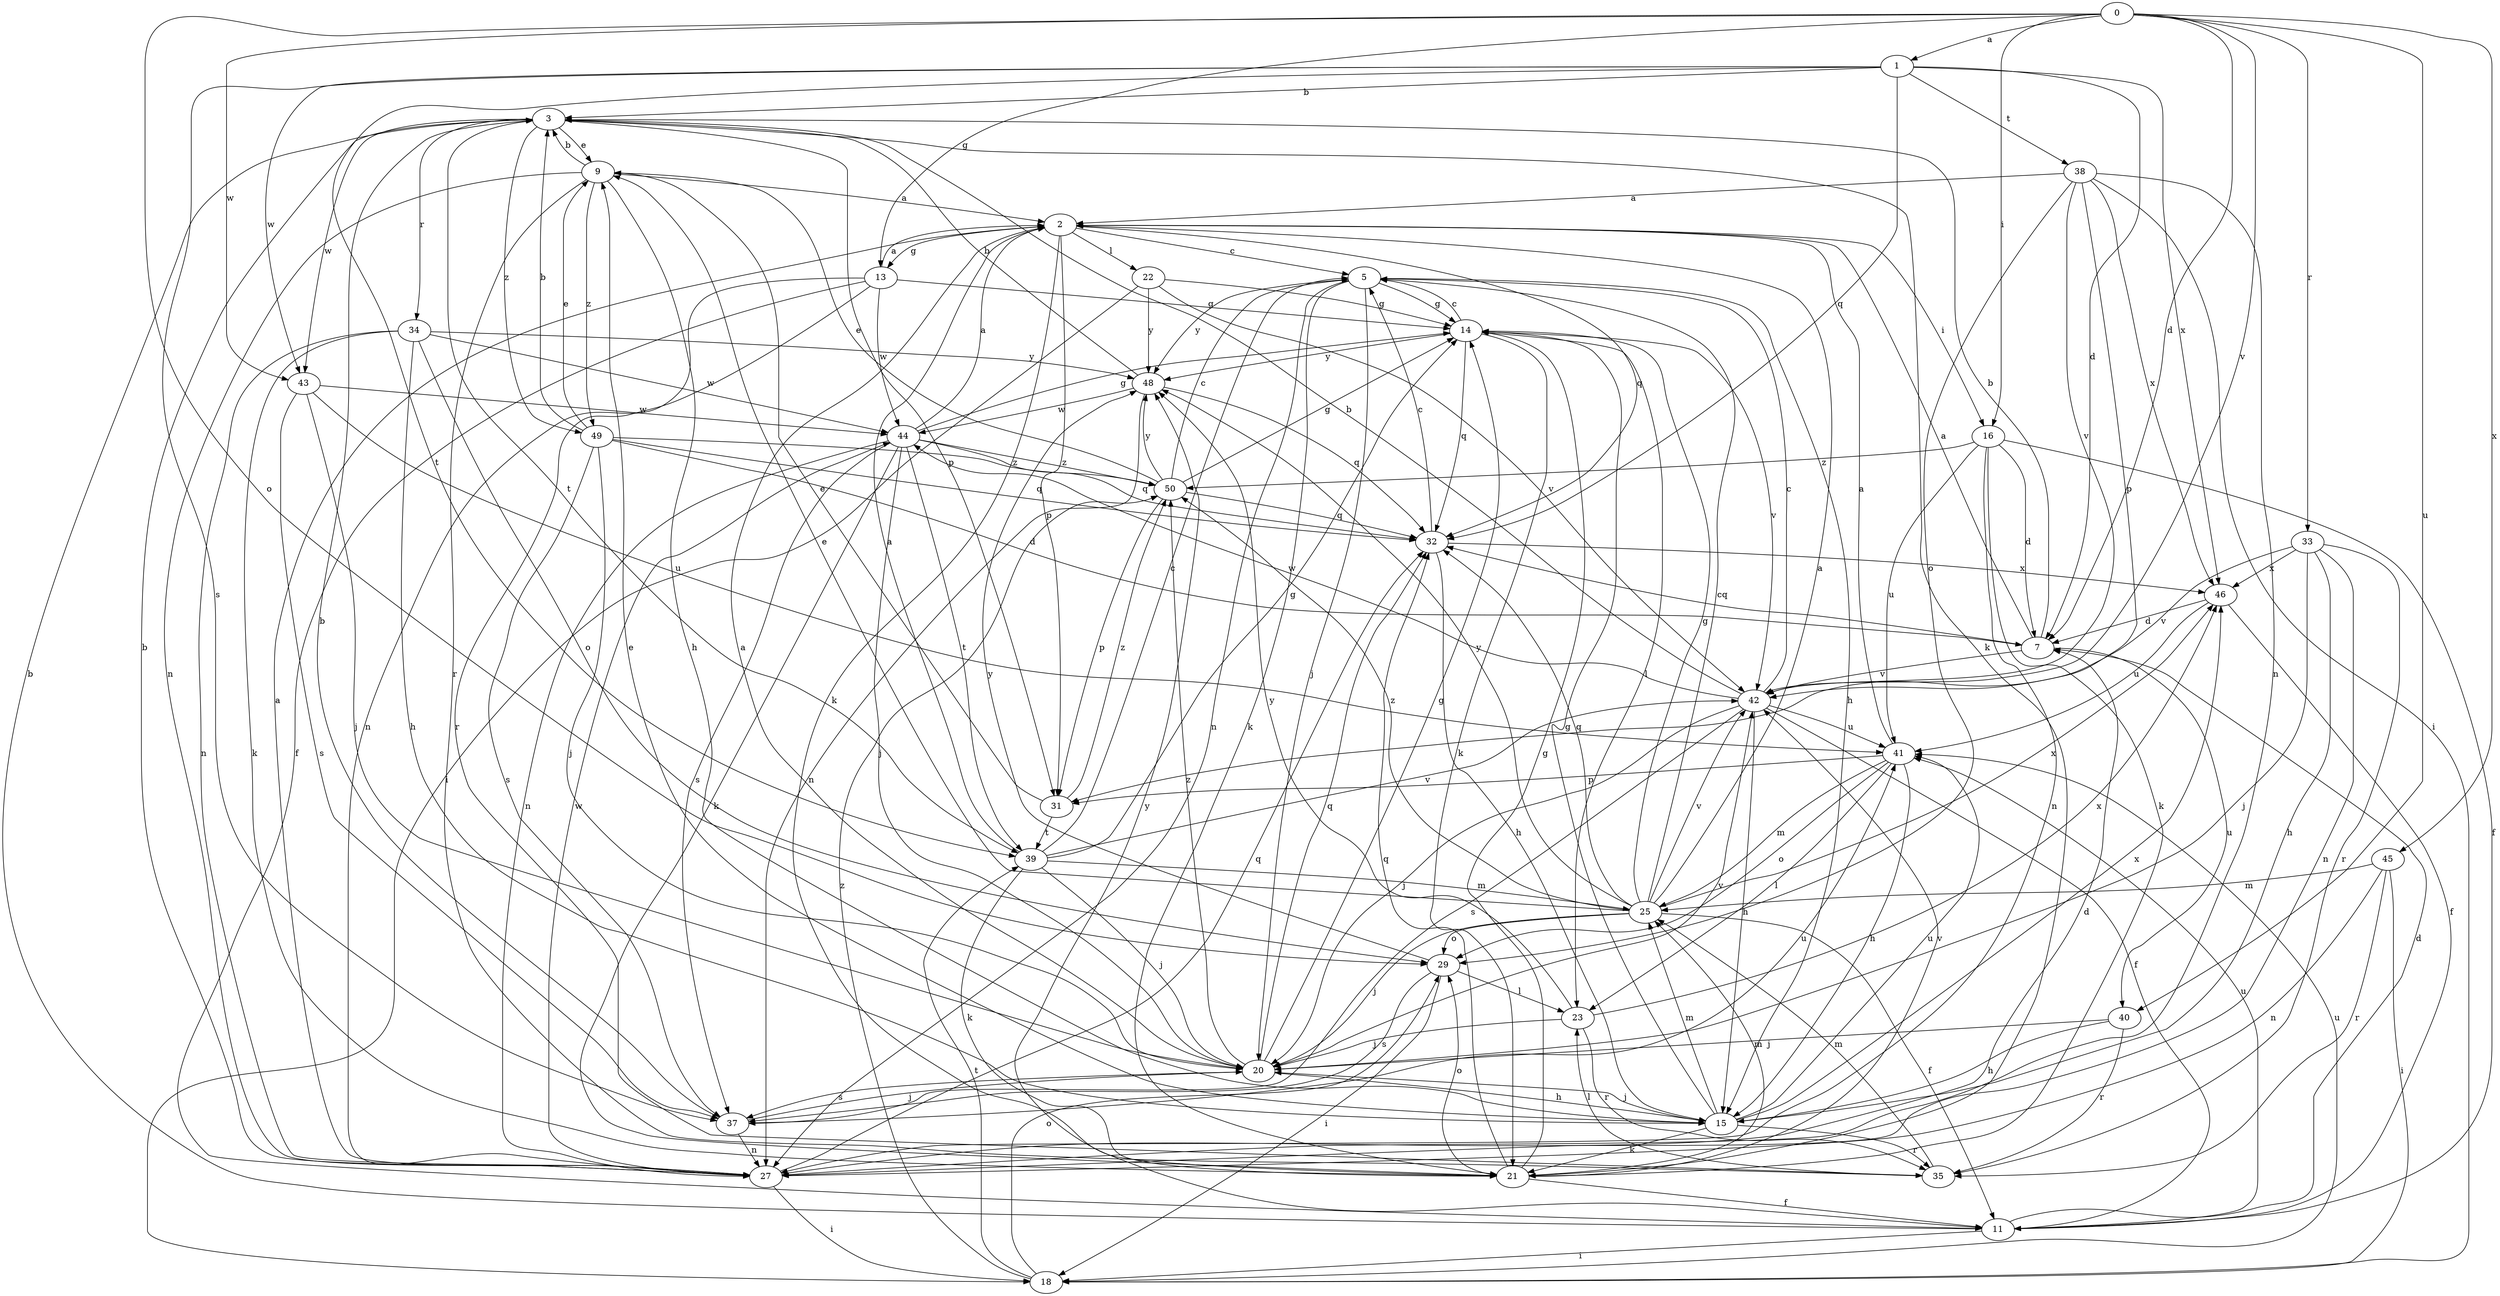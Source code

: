 strict digraph  {
0;
1;
2;
3;
5;
7;
9;
11;
13;
14;
15;
16;
18;
20;
21;
22;
23;
25;
27;
29;
31;
32;
33;
34;
35;
37;
38;
39;
40;
41;
42;
43;
44;
45;
46;
48;
49;
50;
0 -> 1  [label=a];
0 -> 7  [label=d];
0 -> 13  [label=g];
0 -> 16  [label=i];
0 -> 29  [label=o];
0 -> 33  [label=r];
0 -> 40  [label=u];
0 -> 42  [label=v];
0 -> 43  [label=w];
0 -> 45  [label=x];
1 -> 3  [label=b];
1 -> 7  [label=d];
1 -> 32  [label=q];
1 -> 37  [label=s];
1 -> 38  [label=t];
1 -> 39  [label=t];
1 -> 43  [label=w];
1 -> 46  [label=x];
2 -> 5  [label=c];
2 -> 13  [label=g];
2 -> 16  [label=i];
2 -> 21  [label=k];
2 -> 22  [label=l];
2 -> 31  [label=p];
2 -> 32  [label=q];
3 -> 9  [label=e];
3 -> 21  [label=k];
3 -> 31  [label=p];
3 -> 34  [label=r];
3 -> 39  [label=t];
3 -> 43  [label=w];
3 -> 49  [label=z];
5 -> 14  [label=g];
5 -> 15  [label=h];
5 -> 20  [label=j];
5 -> 21  [label=k];
5 -> 27  [label=n];
5 -> 48  [label=y];
7 -> 2  [label=a];
7 -> 3  [label=b];
7 -> 32  [label=q];
7 -> 40  [label=u];
7 -> 42  [label=v];
9 -> 2  [label=a];
9 -> 3  [label=b];
9 -> 15  [label=h];
9 -> 27  [label=n];
9 -> 35  [label=r];
9 -> 49  [label=z];
11 -> 3  [label=b];
11 -> 7  [label=d];
11 -> 18  [label=i];
11 -> 41  [label=u];
11 -> 48  [label=y];
13 -> 2  [label=a];
13 -> 11  [label=f];
13 -> 14  [label=g];
13 -> 27  [label=n];
13 -> 35  [label=r];
13 -> 44  [label=w];
14 -> 5  [label=c];
14 -> 21  [label=k];
14 -> 23  [label=l];
14 -> 32  [label=q];
14 -> 42  [label=v];
14 -> 48  [label=y];
15 -> 9  [label=e];
15 -> 14  [label=g];
15 -> 20  [label=j];
15 -> 21  [label=k];
15 -> 25  [label=m];
15 -> 35  [label=r];
15 -> 41  [label=u];
15 -> 46  [label=x];
16 -> 7  [label=d];
16 -> 11  [label=f];
16 -> 21  [label=k];
16 -> 27  [label=n];
16 -> 41  [label=u];
16 -> 50  [label=z];
18 -> 29  [label=o];
18 -> 39  [label=t];
18 -> 41  [label=u];
18 -> 50  [label=z];
20 -> 2  [label=a];
20 -> 14  [label=g];
20 -> 15  [label=h];
20 -> 32  [label=q];
20 -> 37  [label=s];
20 -> 42  [label=v];
20 -> 50  [label=z];
21 -> 11  [label=f];
21 -> 14  [label=g];
21 -> 25  [label=m];
21 -> 29  [label=o];
21 -> 32  [label=q];
21 -> 42  [label=v];
22 -> 14  [label=g];
22 -> 18  [label=i];
22 -> 42  [label=v];
22 -> 48  [label=y];
23 -> 20  [label=j];
23 -> 35  [label=r];
23 -> 46  [label=x];
23 -> 48  [label=y];
25 -> 2  [label=a];
25 -> 5  [label=c];
25 -> 9  [label=e];
25 -> 11  [label=f];
25 -> 14  [label=g];
25 -> 20  [label=j];
25 -> 29  [label=o];
25 -> 32  [label=q];
25 -> 42  [label=v];
25 -> 46  [label=x];
25 -> 48  [label=y];
25 -> 50  [label=z];
27 -> 2  [label=a];
27 -> 3  [label=b];
27 -> 7  [label=d];
27 -> 18  [label=i];
27 -> 32  [label=q];
27 -> 44  [label=w];
29 -> 18  [label=i];
29 -> 23  [label=l];
29 -> 37  [label=s];
29 -> 48  [label=y];
31 -> 9  [label=e];
31 -> 39  [label=t];
31 -> 50  [label=z];
32 -> 5  [label=c];
32 -> 15  [label=h];
32 -> 46  [label=x];
33 -> 15  [label=h];
33 -> 20  [label=j];
33 -> 27  [label=n];
33 -> 35  [label=r];
33 -> 42  [label=v];
33 -> 46  [label=x];
34 -> 15  [label=h];
34 -> 21  [label=k];
34 -> 27  [label=n];
34 -> 29  [label=o];
34 -> 44  [label=w];
34 -> 48  [label=y];
35 -> 23  [label=l];
35 -> 25  [label=m];
37 -> 3  [label=b];
37 -> 20  [label=j];
37 -> 27  [label=n];
37 -> 41  [label=u];
38 -> 2  [label=a];
38 -> 18  [label=i];
38 -> 27  [label=n];
38 -> 29  [label=o];
38 -> 31  [label=p];
38 -> 42  [label=v];
38 -> 46  [label=x];
39 -> 2  [label=a];
39 -> 5  [label=c];
39 -> 14  [label=g];
39 -> 20  [label=j];
39 -> 21  [label=k];
39 -> 25  [label=m];
39 -> 42  [label=v];
40 -> 15  [label=h];
40 -> 20  [label=j];
40 -> 35  [label=r];
41 -> 2  [label=a];
41 -> 15  [label=h];
41 -> 23  [label=l];
41 -> 25  [label=m];
41 -> 29  [label=o];
41 -> 31  [label=p];
42 -> 3  [label=b];
42 -> 5  [label=c];
42 -> 11  [label=f];
42 -> 15  [label=h];
42 -> 20  [label=j];
42 -> 37  [label=s];
42 -> 41  [label=u];
42 -> 44  [label=w];
43 -> 20  [label=j];
43 -> 37  [label=s];
43 -> 41  [label=u];
43 -> 44  [label=w];
44 -> 2  [label=a];
44 -> 14  [label=g];
44 -> 20  [label=j];
44 -> 21  [label=k];
44 -> 27  [label=n];
44 -> 32  [label=q];
44 -> 37  [label=s];
44 -> 39  [label=t];
44 -> 50  [label=z];
45 -> 18  [label=i];
45 -> 25  [label=m];
45 -> 27  [label=n];
45 -> 35  [label=r];
46 -> 7  [label=d];
46 -> 11  [label=f];
46 -> 41  [label=u];
48 -> 3  [label=b];
48 -> 27  [label=n];
48 -> 32  [label=q];
48 -> 44  [label=w];
49 -> 3  [label=b];
49 -> 7  [label=d];
49 -> 9  [label=e];
49 -> 20  [label=j];
49 -> 32  [label=q];
49 -> 37  [label=s];
49 -> 50  [label=z];
50 -> 5  [label=c];
50 -> 9  [label=e];
50 -> 14  [label=g];
50 -> 31  [label=p];
50 -> 32  [label=q];
50 -> 48  [label=y];
}
